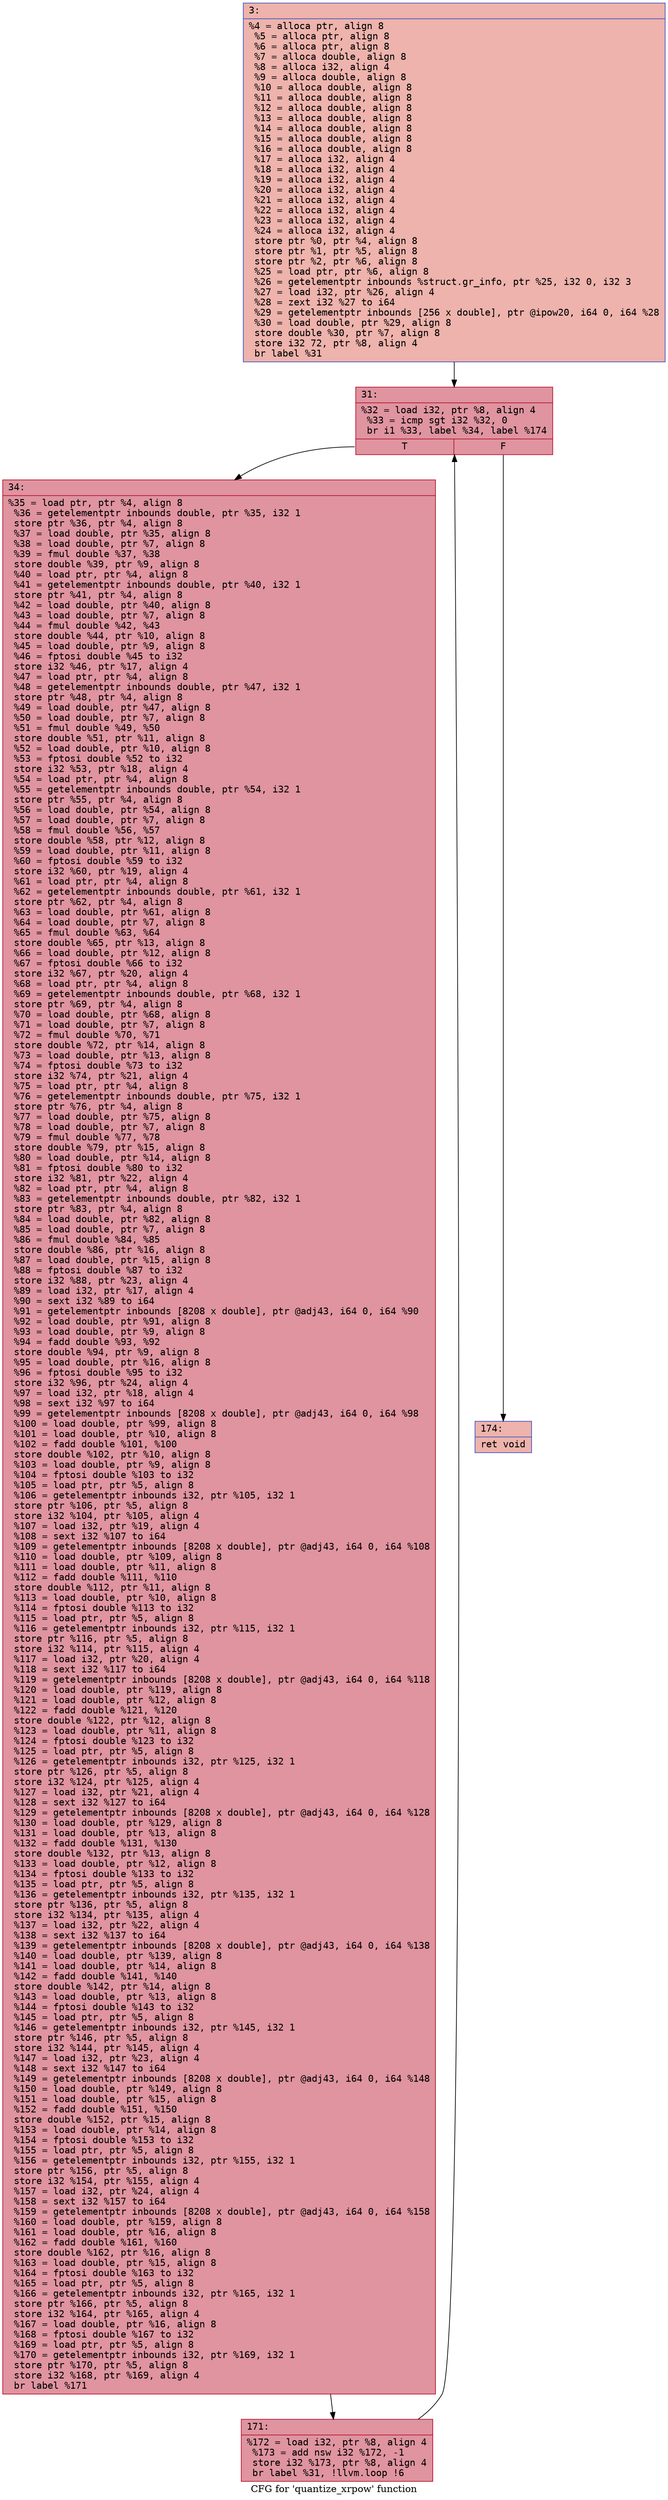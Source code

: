 digraph "CFG for 'quantize_xrpow' function" {
	label="CFG for 'quantize_xrpow' function";

	Node0x600001609040 [shape=record,color="#3d50c3ff", style=filled, fillcolor="#d6524470" fontname="Courier",label="{3:\l|  %4 = alloca ptr, align 8\l  %5 = alloca ptr, align 8\l  %6 = alloca ptr, align 8\l  %7 = alloca double, align 8\l  %8 = alloca i32, align 4\l  %9 = alloca double, align 8\l  %10 = alloca double, align 8\l  %11 = alloca double, align 8\l  %12 = alloca double, align 8\l  %13 = alloca double, align 8\l  %14 = alloca double, align 8\l  %15 = alloca double, align 8\l  %16 = alloca double, align 8\l  %17 = alloca i32, align 4\l  %18 = alloca i32, align 4\l  %19 = alloca i32, align 4\l  %20 = alloca i32, align 4\l  %21 = alloca i32, align 4\l  %22 = alloca i32, align 4\l  %23 = alloca i32, align 4\l  %24 = alloca i32, align 4\l  store ptr %0, ptr %4, align 8\l  store ptr %1, ptr %5, align 8\l  store ptr %2, ptr %6, align 8\l  %25 = load ptr, ptr %6, align 8\l  %26 = getelementptr inbounds %struct.gr_info, ptr %25, i32 0, i32 3\l  %27 = load i32, ptr %26, align 4\l  %28 = zext i32 %27 to i64\l  %29 = getelementptr inbounds [256 x double], ptr @ipow20, i64 0, i64 %28\l  %30 = load double, ptr %29, align 8\l  store double %30, ptr %7, align 8\l  store i32 72, ptr %8, align 4\l  br label %31\l}"];
	Node0x600001609040 -> Node0x600001609090[tooltip="3 -> 31\nProbability 100.00%" ];
	Node0x600001609090 [shape=record,color="#b70d28ff", style=filled, fillcolor="#b70d2870" fontname="Courier",label="{31:\l|  %32 = load i32, ptr %8, align 4\l  %33 = icmp sgt i32 %32, 0\l  br i1 %33, label %34, label %174\l|{<s0>T|<s1>F}}"];
	Node0x600001609090:s0 -> Node0x6000016090e0[tooltip="31 -> 34\nProbability 96.88%" ];
	Node0x600001609090:s1 -> Node0x600001609180[tooltip="31 -> 174\nProbability 3.12%" ];
	Node0x6000016090e0 [shape=record,color="#b70d28ff", style=filled, fillcolor="#b70d2870" fontname="Courier",label="{34:\l|  %35 = load ptr, ptr %4, align 8\l  %36 = getelementptr inbounds double, ptr %35, i32 1\l  store ptr %36, ptr %4, align 8\l  %37 = load double, ptr %35, align 8\l  %38 = load double, ptr %7, align 8\l  %39 = fmul double %37, %38\l  store double %39, ptr %9, align 8\l  %40 = load ptr, ptr %4, align 8\l  %41 = getelementptr inbounds double, ptr %40, i32 1\l  store ptr %41, ptr %4, align 8\l  %42 = load double, ptr %40, align 8\l  %43 = load double, ptr %7, align 8\l  %44 = fmul double %42, %43\l  store double %44, ptr %10, align 8\l  %45 = load double, ptr %9, align 8\l  %46 = fptosi double %45 to i32\l  store i32 %46, ptr %17, align 4\l  %47 = load ptr, ptr %4, align 8\l  %48 = getelementptr inbounds double, ptr %47, i32 1\l  store ptr %48, ptr %4, align 8\l  %49 = load double, ptr %47, align 8\l  %50 = load double, ptr %7, align 8\l  %51 = fmul double %49, %50\l  store double %51, ptr %11, align 8\l  %52 = load double, ptr %10, align 8\l  %53 = fptosi double %52 to i32\l  store i32 %53, ptr %18, align 4\l  %54 = load ptr, ptr %4, align 8\l  %55 = getelementptr inbounds double, ptr %54, i32 1\l  store ptr %55, ptr %4, align 8\l  %56 = load double, ptr %54, align 8\l  %57 = load double, ptr %7, align 8\l  %58 = fmul double %56, %57\l  store double %58, ptr %12, align 8\l  %59 = load double, ptr %11, align 8\l  %60 = fptosi double %59 to i32\l  store i32 %60, ptr %19, align 4\l  %61 = load ptr, ptr %4, align 8\l  %62 = getelementptr inbounds double, ptr %61, i32 1\l  store ptr %62, ptr %4, align 8\l  %63 = load double, ptr %61, align 8\l  %64 = load double, ptr %7, align 8\l  %65 = fmul double %63, %64\l  store double %65, ptr %13, align 8\l  %66 = load double, ptr %12, align 8\l  %67 = fptosi double %66 to i32\l  store i32 %67, ptr %20, align 4\l  %68 = load ptr, ptr %4, align 8\l  %69 = getelementptr inbounds double, ptr %68, i32 1\l  store ptr %69, ptr %4, align 8\l  %70 = load double, ptr %68, align 8\l  %71 = load double, ptr %7, align 8\l  %72 = fmul double %70, %71\l  store double %72, ptr %14, align 8\l  %73 = load double, ptr %13, align 8\l  %74 = fptosi double %73 to i32\l  store i32 %74, ptr %21, align 4\l  %75 = load ptr, ptr %4, align 8\l  %76 = getelementptr inbounds double, ptr %75, i32 1\l  store ptr %76, ptr %4, align 8\l  %77 = load double, ptr %75, align 8\l  %78 = load double, ptr %7, align 8\l  %79 = fmul double %77, %78\l  store double %79, ptr %15, align 8\l  %80 = load double, ptr %14, align 8\l  %81 = fptosi double %80 to i32\l  store i32 %81, ptr %22, align 4\l  %82 = load ptr, ptr %4, align 8\l  %83 = getelementptr inbounds double, ptr %82, i32 1\l  store ptr %83, ptr %4, align 8\l  %84 = load double, ptr %82, align 8\l  %85 = load double, ptr %7, align 8\l  %86 = fmul double %84, %85\l  store double %86, ptr %16, align 8\l  %87 = load double, ptr %15, align 8\l  %88 = fptosi double %87 to i32\l  store i32 %88, ptr %23, align 4\l  %89 = load i32, ptr %17, align 4\l  %90 = sext i32 %89 to i64\l  %91 = getelementptr inbounds [8208 x double], ptr @adj43, i64 0, i64 %90\l  %92 = load double, ptr %91, align 8\l  %93 = load double, ptr %9, align 8\l  %94 = fadd double %93, %92\l  store double %94, ptr %9, align 8\l  %95 = load double, ptr %16, align 8\l  %96 = fptosi double %95 to i32\l  store i32 %96, ptr %24, align 4\l  %97 = load i32, ptr %18, align 4\l  %98 = sext i32 %97 to i64\l  %99 = getelementptr inbounds [8208 x double], ptr @adj43, i64 0, i64 %98\l  %100 = load double, ptr %99, align 8\l  %101 = load double, ptr %10, align 8\l  %102 = fadd double %101, %100\l  store double %102, ptr %10, align 8\l  %103 = load double, ptr %9, align 8\l  %104 = fptosi double %103 to i32\l  %105 = load ptr, ptr %5, align 8\l  %106 = getelementptr inbounds i32, ptr %105, i32 1\l  store ptr %106, ptr %5, align 8\l  store i32 %104, ptr %105, align 4\l  %107 = load i32, ptr %19, align 4\l  %108 = sext i32 %107 to i64\l  %109 = getelementptr inbounds [8208 x double], ptr @adj43, i64 0, i64 %108\l  %110 = load double, ptr %109, align 8\l  %111 = load double, ptr %11, align 8\l  %112 = fadd double %111, %110\l  store double %112, ptr %11, align 8\l  %113 = load double, ptr %10, align 8\l  %114 = fptosi double %113 to i32\l  %115 = load ptr, ptr %5, align 8\l  %116 = getelementptr inbounds i32, ptr %115, i32 1\l  store ptr %116, ptr %5, align 8\l  store i32 %114, ptr %115, align 4\l  %117 = load i32, ptr %20, align 4\l  %118 = sext i32 %117 to i64\l  %119 = getelementptr inbounds [8208 x double], ptr @adj43, i64 0, i64 %118\l  %120 = load double, ptr %119, align 8\l  %121 = load double, ptr %12, align 8\l  %122 = fadd double %121, %120\l  store double %122, ptr %12, align 8\l  %123 = load double, ptr %11, align 8\l  %124 = fptosi double %123 to i32\l  %125 = load ptr, ptr %5, align 8\l  %126 = getelementptr inbounds i32, ptr %125, i32 1\l  store ptr %126, ptr %5, align 8\l  store i32 %124, ptr %125, align 4\l  %127 = load i32, ptr %21, align 4\l  %128 = sext i32 %127 to i64\l  %129 = getelementptr inbounds [8208 x double], ptr @adj43, i64 0, i64 %128\l  %130 = load double, ptr %129, align 8\l  %131 = load double, ptr %13, align 8\l  %132 = fadd double %131, %130\l  store double %132, ptr %13, align 8\l  %133 = load double, ptr %12, align 8\l  %134 = fptosi double %133 to i32\l  %135 = load ptr, ptr %5, align 8\l  %136 = getelementptr inbounds i32, ptr %135, i32 1\l  store ptr %136, ptr %5, align 8\l  store i32 %134, ptr %135, align 4\l  %137 = load i32, ptr %22, align 4\l  %138 = sext i32 %137 to i64\l  %139 = getelementptr inbounds [8208 x double], ptr @adj43, i64 0, i64 %138\l  %140 = load double, ptr %139, align 8\l  %141 = load double, ptr %14, align 8\l  %142 = fadd double %141, %140\l  store double %142, ptr %14, align 8\l  %143 = load double, ptr %13, align 8\l  %144 = fptosi double %143 to i32\l  %145 = load ptr, ptr %5, align 8\l  %146 = getelementptr inbounds i32, ptr %145, i32 1\l  store ptr %146, ptr %5, align 8\l  store i32 %144, ptr %145, align 4\l  %147 = load i32, ptr %23, align 4\l  %148 = sext i32 %147 to i64\l  %149 = getelementptr inbounds [8208 x double], ptr @adj43, i64 0, i64 %148\l  %150 = load double, ptr %149, align 8\l  %151 = load double, ptr %15, align 8\l  %152 = fadd double %151, %150\l  store double %152, ptr %15, align 8\l  %153 = load double, ptr %14, align 8\l  %154 = fptosi double %153 to i32\l  %155 = load ptr, ptr %5, align 8\l  %156 = getelementptr inbounds i32, ptr %155, i32 1\l  store ptr %156, ptr %5, align 8\l  store i32 %154, ptr %155, align 4\l  %157 = load i32, ptr %24, align 4\l  %158 = sext i32 %157 to i64\l  %159 = getelementptr inbounds [8208 x double], ptr @adj43, i64 0, i64 %158\l  %160 = load double, ptr %159, align 8\l  %161 = load double, ptr %16, align 8\l  %162 = fadd double %161, %160\l  store double %162, ptr %16, align 8\l  %163 = load double, ptr %15, align 8\l  %164 = fptosi double %163 to i32\l  %165 = load ptr, ptr %5, align 8\l  %166 = getelementptr inbounds i32, ptr %165, i32 1\l  store ptr %166, ptr %5, align 8\l  store i32 %164, ptr %165, align 4\l  %167 = load double, ptr %16, align 8\l  %168 = fptosi double %167 to i32\l  %169 = load ptr, ptr %5, align 8\l  %170 = getelementptr inbounds i32, ptr %169, i32 1\l  store ptr %170, ptr %5, align 8\l  store i32 %168, ptr %169, align 4\l  br label %171\l}"];
	Node0x6000016090e0 -> Node0x600001609130[tooltip="34 -> 171\nProbability 100.00%" ];
	Node0x600001609130 [shape=record,color="#b70d28ff", style=filled, fillcolor="#b70d2870" fontname="Courier",label="{171:\l|  %172 = load i32, ptr %8, align 4\l  %173 = add nsw i32 %172, -1\l  store i32 %173, ptr %8, align 4\l  br label %31, !llvm.loop !6\l}"];
	Node0x600001609130 -> Node0x600001609090[tooltip="171 -> 31\nProbability 100.00%" ];
	Node0x600001609180 [shape=record,color="#3d50c3ff", style=filled, fillcolor="#d6524470" fontname="Courier",label="{174:\l|  ret void\l}"];
}
